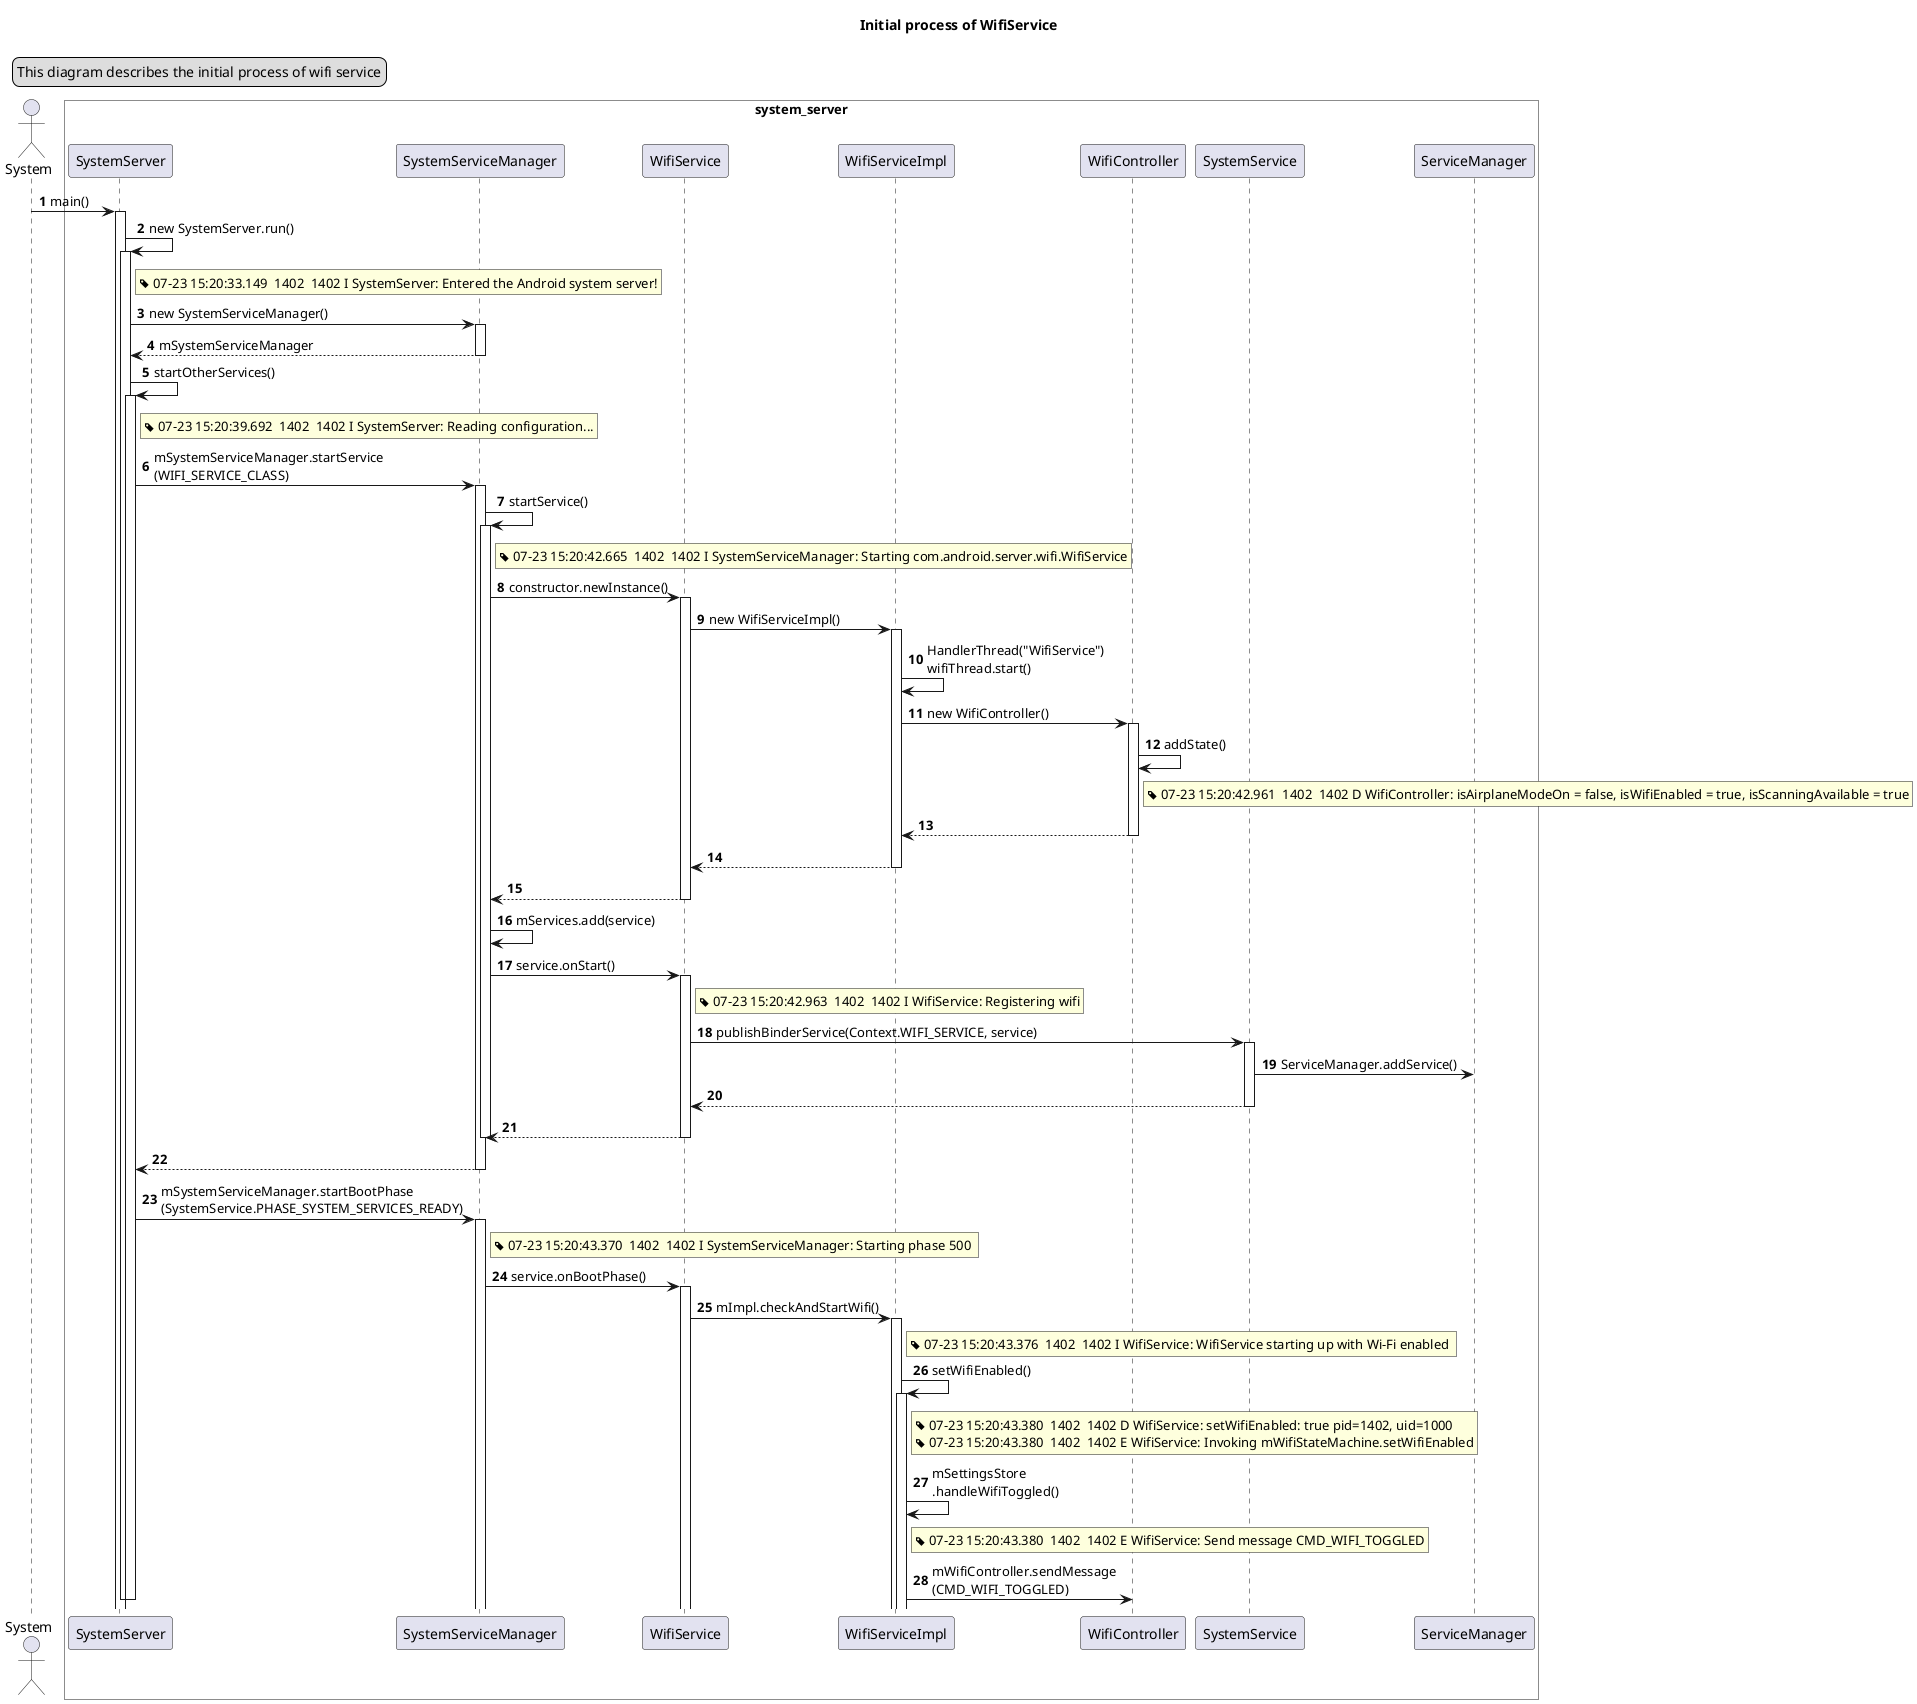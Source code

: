 @startuml

autonumber
'hide footbox

title "Initial process of WifiService"
legend top left
This diagram describes the initial process of wifi service
end legend

actor System

box "system_server" #white
participant SystemServer
participant SystemServiceManager
participant WifiService
participant WifiServiceImpl
participant WifiController
participant SystemService
participant ServiceManager
end box

System -> SystemServer : main()
activate SystemServer
SystemServer -> SystemServer : new SystemServer.run()
activate SystemServer

rnote right of SystemServer
<&tag> 07-23 15:20:33.149  1402  1402 I SystemServer: Entered the Android system server!
end note

SystemServer -> SystemServiceManager : new SystemServiceManager()
activate SystemServiceManager
SystemServer <-- SystemServiceManager : mSystemServiceManager
deactivate  SystemServiceManager

SystemServer -> SystemServer : startOtherServices()
activate SystemServer

rnote right of SystemServer
<&tag> 07-23 15:20:39.692  1402  1402 I SystemServer: Reading configuration...
end note

SystemServer -> SystemServiceManager : mSystemServiceManager.startService\n(WIFI_SERVICE_CLASS)
activate SystemServiceManager
SystemServiceManager -> SystemServiceManager:startService()
activate SystemServiceManager

rnote right of SystemServiceManager
<&tag> 07-23 15:20:42.665  1402  1402 I SystemServiceManager: Starting com.android.server.wifi.WifiService
end note

SystemServiceManager->WifiService:constructor.newInstance()
activate WifiService
WifiService->WifiServiceImpl:new WifiServiceImpl()
activate WifiServiceImpl

WifiServiceImpl->WifiServiceImpl:HandlerThread("WifiService")\nwifiThread.start()

WifiServiceImpl->WifiController:new WifiController()
activate WifiController

WifiController->WifiController:addState()

rnote right of WifiController
<&tag> 07-23 15:20:42.961  1402  1402 D WifiController: isAirplaneModeOn = false, isWifiEnabled = true, isScanningAvailable = true
end note

WifiServiceImpl <-- WifiController
deactivate WifiController
WifiService<--WifiServiceImpl
deactivate WifiServiceImpl
SystemServiceManager<--WifiService
deactivate WifiService

SystemServiceManager->SystemServiceManager:mServices.add(service)

SystemServiceManager->WifiService:service.onStart()
activate WifiService

rnote right of WifiService
<&tag> 07-23 15:20:42.963  1402  1402 I WifiService: Registering wifi
end note

WifiService->SystemService: publishBinderService(Context.WIFI_SERVICE, service)
activate SystemService

SystemService->ServiceManager:ServiceManager.addService()

WifiService<--SystemService
deactivate SystemService

SystemServiceManager<--WifiService
deactivate WifiService
deactivate SystemServiceManager
SystemServer<--SystemServiceManager
deactivate SystemServiceManager

SystemServer->SystemServiceManager:mSystemServiceManager.startBootPhase\n(SystemService.PHASE_SYSTEM_SERVICES_READY)
activate SystemServiceManager

rnote right of SystemServiceManager
<&tag> 07-23 15:20:43.370  1402  1402 I SystemServiceManager: Starting phase 500 
end note

SystemServiceManager->WifiService:service.onBootPhase()
activate WifiService

WifiService->WifiServiceImpl:mImpl.checkAndStartWifi()
activate WifiServiceImpl

rnote right of WifiServiceImpl
<&tag> 07-23 15:20:43.376  1402  1402 I WifiService: WifiService starting up with Wi-Fi enabled 
end note

WifiServiceImpl->WifiServiceImpl:setWifiEnabled()
activate WifiServiceImpl

rnote right of WifiServiceImpl
<&tag> 07-23 15:20:43.380  1402  1402 D WifiService: setWifiEnabled: true pid=1402, uid=1000
<&tag> 07-23 15:20:43.380  1402  1402 E WifiService: Invoking mWifiStateMachine.setWifiEnabled
end note

WifiServiceImpl->WifiServiceImpl:mSettingsStore\n.handleWifiToggled()

rnote right of WifiServiceImpl
<&tag> 07-23 15:20:43.380  1402  1402 E WifiService: Send message CMD_WIFI_TOGGLED
end note

WifiServiceImpl->WifiController:mWifiController.sendMessage\n(CMD_WIFI_TOGGLED)

deactivate  SystemServer
deactivate  SystemServer

@enduml
